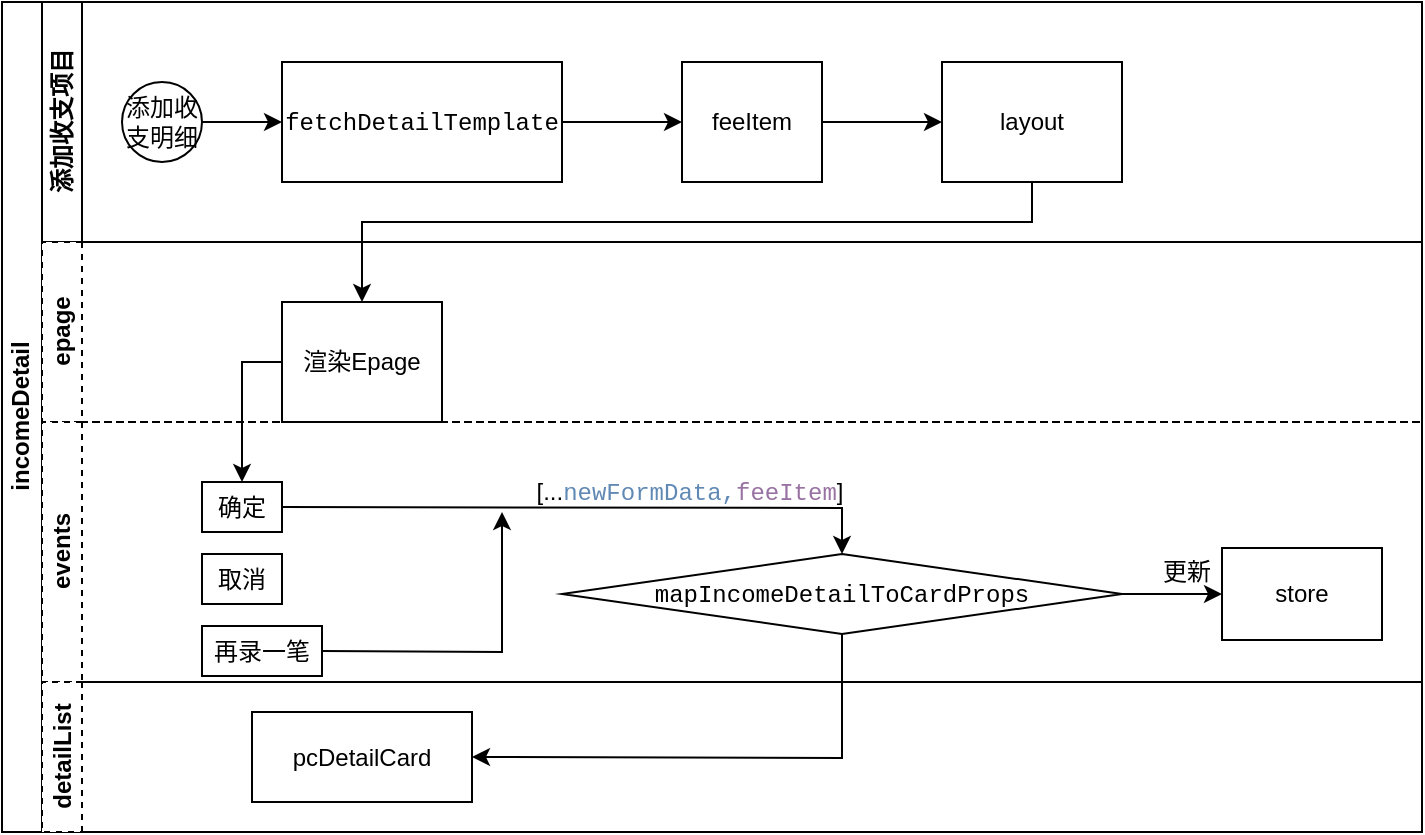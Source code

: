 <mxfile version="16.1.0" type="github">
  <diagram id="prtHgNgQTEPvFCAcTncT" name="Page-1">
    <mxGraphModel dx="1426" dy="737" grid="1" gridSize="10" guides="1" tooltips="1" connect="1" arrows="1" fold="1" page="1" pageScale="1" pageWidth="827" pageHeight="1169" math="0" shadow="0">
      <root>
        <mxCell id="0" />
        <mxCell id="1" parent="0" />
        <mxCell id="dNxyNK7c78bLwvsdeMH5-19" value="incomeDetail" style="swimlane;html=1;childLayout=stackLayout;resizeParent=1;resizeParentMax=0;horizontal=0;startSize=20;horizontalStack=0;" parent="1" vertex="1">
          <mxGeometry x="100" y="180" width="710" height="415" as="geometry" />
        </mxCell>
        <mxCell id="dNxyNK7c78bLwvsdeMH5-20" value="添加收支项目" style="swimlane;html=1;startSize=20;horizontal=0;" parent="dNxyNK7c78bLwvsdeMH5-19" vertex="1">
          <mxGeometry x="20" width="690" height="120" as="geometry" />
        </mxCell>
        <mxCell id="dNxyNK7c78bLwvsdeMH5-25" value="" style="edgeStyle=orthogonalEdgeStyle;rounded=0;orthogonalLoop=1;jettySize=auto;html=1;" parent="dNxyNK7c78bLwvsdeMH5-20" source="dNxyNK7c78bLwvsdeMH5-23" target="dNxyNK7c78bLwvsdeMH5-24" edge="1">
          <mxGeometry relative="1" as="geometry" />
        </mxCell>
        <mxCell id="dNxyNK7c78bLwvsdeMH5-23" value="添加收支明细" style="ellipse;whiteSpace=wrap;html=1;" parent="dNxyNK7c78bLwvsdeMH5-20" vertex="1">
          <mxGeometry x="40" y="40" width="40" height="40" as="geometry" />
        </mxCell>
        <mxCell id="dNxyNK7c78bLwvsdeMH5-24" value="&lt;span style=&quot;font-family: &amp;#34;menlo&amp;#34; , &amp;#34;monaco&amp;#34; , &amp;#34;courier new&amp;#34; , monospace&quot;&gt;fetchDetailTemplate&lt;/span&gt;" style="rounded=0;whiteSpace=wrap;html=1;fontFamily=Helvetica;fontSize=12;fontColor=#000000;align=center;" parent="dNxyNK7c78bLwvsdeMH5-20" vertex="1">
          <mxGeometry x="120" y="30" width="140" height="60" as="geometry" />
        </mxCell>
        <mxCell id="W1va4Ydt97ihgSyJsi4x-3" value="" style="edgeStyle=orthogonalEdgeStyle;rounded=0;orthogonalLoop=1;jettySize=auto;html=1;fontColor=#000000;" parent="dNxyNK7c78bLwvsdeMH5-20" source="dNxyNK7c78bLwvsdeMH5-24" target="W1va4Ydt97ihgSyJsi4x-1" edge="1">
          <mxGeometry relative="1" as="geometry" />
        </mxCell>
        <mxCell id="W1va4Ydt97ihgSyJsi4x-1" value="feeItem" style="rounded=0;whiteSpace=wrap;html=1;labelBackgroundColor=none;fontColor=#000000;" parent="dNxyNK7c78bLwvsdeMH5-20" vertex="1">
          <mxGeometry x="320" y="30" width="70" height="60" as="geometry" />
        </mxCell>
        <mxCell id="ZVDEJ1IKNnOuIYI2F4Lh-1" value="layout" style="rounded=0;whiteSpace=wrap;html=1;labelBackgroundColor=none;fontColor=#000000;" vertex="1" parent="dNxyNK7c78bLwvsdeMH5-20">
          <mxGeometry x="450" y="30" width="90" height="60" as="geometry" />
        </mxCell>
        <mxCell id="ZVDEJ1IKNnOuIYI2F4Lh-2" value="" style="endArrow=classic;html=1;rounded=0;exitX=1;exitY=0.5;exitDx=0;exitDy=0;entryX=0;entryY=0.5;entryDx=0;entryDy=0;" edge="1" parent="dNxyNK7c78bLwvsdeMH5-20" source="W1va4Ydt97ihgSyJsi4x-1" target="ZVDEJ1IKNnOuIYI2F4Lh-1">
          <mxGeometry width="50" height="50" relative="1" as="geometry">
            <mxPoint x="390" y="100" as="sourcePoint" />
            <mxPoint x="440" y="50" as="targetPoint" />
          </mxGeometry>
        </mxCell>
        <mxCell id="dNxyNK7c78bLwvsdeMH5-21" value="epage" style="swimlane;html=1;startSize=20;horizontal=0;dashed=1;" parent="dNxyNK7c78bLwvsdeMH5-19" vertex="1">
          <mxGeometry x="20" y="120" width="690" height="90" as="geometry" />
        </mxCell>
        <mxCell id="dNxyNK7c78bLwvsdeMH5-26" value="渲染Epage" style="rounded=0;whiteSpace=wrap;html=1;fontFamily=Helvetica;fontSize=12;fontColor=#000000;align=center;" parent="dNxyNK7c78bLwvsdeMH5-21" vertex="1">
          <mxGeometry x="120" y="30" width="80" height="60" as="geometry" />
        </mxCell>
        <mxCell id="W1va4Ydt97ihgSyJsi4x-4" value="" style="endArrow=classic;html=1;rounded=0;fontColor=#000000;exitX=0.5;exitY=1;exitDx=0;exitDy=0;entryX=0.5;entryY=0;entryDx=0;entryDy=0;" parent="dNxyNK7c78bLwvsdeMH5-19" source="ZVDEJ1IKNnOuIYI2F4Lh-1" target="dNxyNK7c78bLwvsdeMH5-26" edge="1">
          <mxGeometry width="50" height="50" relative="1" as="geometry">
            <mxPoint x="350" y="140" as="sourcePoint" />
            <mxPoint x="400" y="90" as="targetPoint" />
            <Array as="points">
              <mxPoint x="515" y="110" />
              <mxPoint x="180" y="110" />
            </Array>
          </mxGeometry>
        </mxCell>
        <mxCell id="dNxyNK7c78bLwvsdeMH5-22" value="events" style="swimlane;html=1;startSize=20;horizontal=0;fontColor=#000000;dashed=1;" parent="dNxyNK7c78bLwvsdeMH5-19" vertex="1">
          <mxGeometry x="20" y="210" width="690" height="130" as="geometry" />
        </mxCell>
        <mxCell id="dNxyNK7c78bLwvsdeMH5-34" value="确定" style="rounded=0;whiteSpace=wrap;html=1;fontFamily=Helvetica;fontSize=12;fontColor=#000000;align=center;" parent="dNxyNK7c78bLwvsdeMH5-22" vertex="1">
          <mxGeometry x="80" y="30" width="40" height="25" as="geometry" />
        </mxCell>
        <mxCell id="W1va4Ydt97ihgSyJsi4x-11" value="取消" style="rounded=0;whiteSpace=wrap;html=1;fontFamily=Helvetica;fontSize=12;fontColor=#000000;align=center;" parent="dNxyNK7c78bLwvsdeMH5-22" vertex="1">
          <mxGeometry x="80" y="66" width="40" height="25" as="geometry" />
        </mxCell>
        <mxCell id="W1va4Ydt97ihgSyJsi4x-12" value="再录一笔" style="rounded=0;whiteSpace=wrap;html=1;fontFamily=Helvetica;fontSize=12;fontColor=#000000;align=center;" parent="dNxyNK7c78bLwvsdeMH5-22" vertex="1">
          <mxGeometry x="80" y="102" width="60" height="25" as="geometry" />
        </mxCell>
        <mxCell id="W1va4Ydt97ihgSyJsi4x-16" value="" style="endArrow=classic;html=1;rounded=0;fontColor=#000000;exitX=1;exitY=0.5;exitDx=0;exitDy=0;" parent="dNxyNK7c78bLwvsdeMH5-22" source="W1va4Ydt97ihgSyJsi4x-12" edge="1">
          <mxGeometry width="50" height="50" relative="1" as="geometry">
            <mxPoint x="130" y="165" as="sourcePoint" />
            <mxPoint x="230" y="45" as="targetPoint" />
            <Array as="points">
              <mxPoint x="230" y="115" />
              <mxPoint x="230" y="45" />
            </Array>
          </mxGeometry>
        </mxCell>
        <mxCell id="dNxyNK7c78bLwvsdeMH5-28" value="&lt;div style=&quot;font-family: &amp;#34;menlo&amp;#34; , &amp;#34;monaco&amp;#34; , &amp;#34;courier new&amp;#34; , monospace ; line-height: 18px&quot;&gt;mapIncomeDetailToCardProps&lt;/div&gt;" style="rhombus;whiteSpace=wrap;html=1;fontFamily=Helvetica;fontSize=12;fontColor=#000000;align=center;" parent="dNxyNK7c78bLwvsdeMH5-22" vertex="1">
          <mxGeometry x="260" y="66" width="280" height="40" as="geometry" />
        </mxCell>
        <mxCell id="W1va4Ydt97ihgSyJsi4x-17" value="" style="endArrow=classic;html=1;rounded=0;fontColor=#000000;exitX=1;exitY=0.5;exitDx=0;exitDy=0;entryX=0.5;entryY=0;entryDx=0;entryDy=0;" parent="dNxyNK7c78bLwvsdeMH5-22" source="dNxyNK7c78bLwvsdeMH5-34" target="dNxyNK7c78bLwvsdeMH5-28" edge="1">
          <mxGeometry width="50" height="50" relative="1" as="geometry">
            <mxPoint x="120" y="60" as="sourcePoint" />
            <mxPoint x="400" y="18" as="targetPoint" />
            <Array as="points">
              <mxPoint x="400" y="43" />
            </Array>
          </mxGeometry>
        </mxCell>
        <mxCell id="W1va4Ydt97ihgSyJsi4x-18" value="[...&lt;span style=&quot;color: rgb(96 , 137 , 180) ; font-family: &amp;#34;menlo&amp;#34; , &amp;#34;monaco&amp;#34; , &amp;#34;courier new&amp;#34; , monospace&quot;&gt;newFormData,&lt;/span&gt;&lt;span style=&quot;color: rgb(152 , 114 , 162) ; font-family: &amp;#34;menlo&amp;#34; , &amp;#34;monaco&amp;#34; , &amp;#34;courier new&amp;#34; , monospace&quot;&gt;feeItem&lt;/span&gt;&lt;span&gt;]&lt;/span&gt;" style="text;html=1;strokeColor=none;fillColor=none;align=center;verticalAlign=middle;whiteSpace=wrap;rounded=0;labelBackgroundColor=none;fontColor=#000000;" parent="dNxyNK7c78bLwvsdeMH5-22" vertex="1">
          <mxGeometry x="294" y="20" width="60" height="30" as="geometry" />
        </mxCell>
        <mxCell id="ZVDEJ1IKNnOuIYI2F4Lh-4" value="store" style="rounded=0;whiteSpace=wrap;html=1;" vertex="1" parent="dNxyNK7c78bLwvsdeMH5-22">
          <mxGeometry x="590" y="63" width="80" height="46" as="geometry" />
        </mxCell>
        <mxCell id="ZVDEJ1IKNnOuIYI2F4Lh-5" value="" style="endArrow=classic;html=1;rounded=0;exitX=1;exitY=0.5;exitDx=0;exitDy=0;entryX=0;entryY=0.5;entryDx=0;entryDy=0;" edge="1" parent="dNxyNK7c78bLwvsdeMH5-22" source="dNxyNK7c78bLwvsdeMH5-28" target="ZVDEJ1IKNnOuIYI2F4Lh-4">
          <mxGeometry width="50" height="50" relative="1" as="geometry">
            <mxPoint x="540" y="120" as="sourcePoint" />
            <mxPoint x="590" y="70" as="targetPoint" />
          </mxGeometry>
        </mxCell>
        <mxCell id="W1va4Ydt97ihgSyJsi4x-7" value="detailList" style="swimlane;html=1;startSize=20;horizontal=0;dashed=1;" parent="dNxyNK7c78bLwvsdeMH5-19" vertex="1">
          <mxGeometry x="20" y="340" width="690" height="75" as="geometry" />
        </mxCell>
        <mxCell id="W1va4Ydt97ihgSyJsi4x-8" value="pcDetailCard" style="rounded=0;whiteSpace=wrap;html=1;fontFamily=Helvetica;fontSize=12;fontColor=#000000;align=center;" parent="W1va4Ydt97ihgSyJsi4x-7" vertex="1">
          <mxGeometry x="105" y="15" width="110" height="45" as="geometry" />
        </mxCell>
        <mxCell id="W1va4Ydt97ihgSyJsi4x-13" value="" style="endArrow=classic;html=1;rounded=0;fontColor=#000000;exitX=0;exitY=0.5;exitDx=0;exitDy=0;entryX=0.5;entryY=0;entryDx=0;entryDy=0;" parent="dNxyNK7c78bLwvsdeMH5-19" source="dNxyNK7c78bLwvsdeMH5-26" target="dNxyNK7c78bLwvsdeMH5-34" edge="1">
          <mxGeometry width="50" height="50" relative="1" as="geometry">
            <mxPoint x="180" y="250" as="sourcePoint" />
            <mxPoint x="230" y="200" as="targetPoint" />
            <Array as="points">
              <mxPoint x="120" y="180" />
            </Array>
          </mxGeometry>
        </mxCell>
        <mxCell id="W1va4Ydt97ihgSyJsi4x-15" value="" style="endArrow=classic;html=1;rounded=0;fontColor=#000000;exitX=0.5;exitY=1;exitDx=0;exitDy=0;entryX=1;entryY=0.5;entryDx=0;entryDy=0;" parent="dNxyNK7c78bLwvsdeMH5-19" source="dNxyNK7c78bLwvsdeMH5-28" target="W1va4Ydt97ihgSyJsi4x-8" edge="1">
          <mxGeometry width="50" height="50" relative="1" as="geometry">
            <mxPoint x="420" y="250" as="sourcePoint" />
            <mxPoint x="470" y="200" as="targetPoint" />
            <Array as="points">
              <mxPoint x="420" y="378" />
            </Array>
          </mxGeometry>
        </mxCell>
        <mxCell id="ZVDEJ1IKNnOuIYI2F4Lh-6" value="更新" style="text;html=1;align=center;verticalAlign=middle;resizable=0;points=[];autosize=1;strokeColor=none;fillColor=none;" vertex="1" parent="1">
          <mxGeometry x="672" y="455" width="40" height="20" as="geometry" />
        </mxCell>
      </root>
    </mxGraphModel>
  </diagram>
</mxfile>
